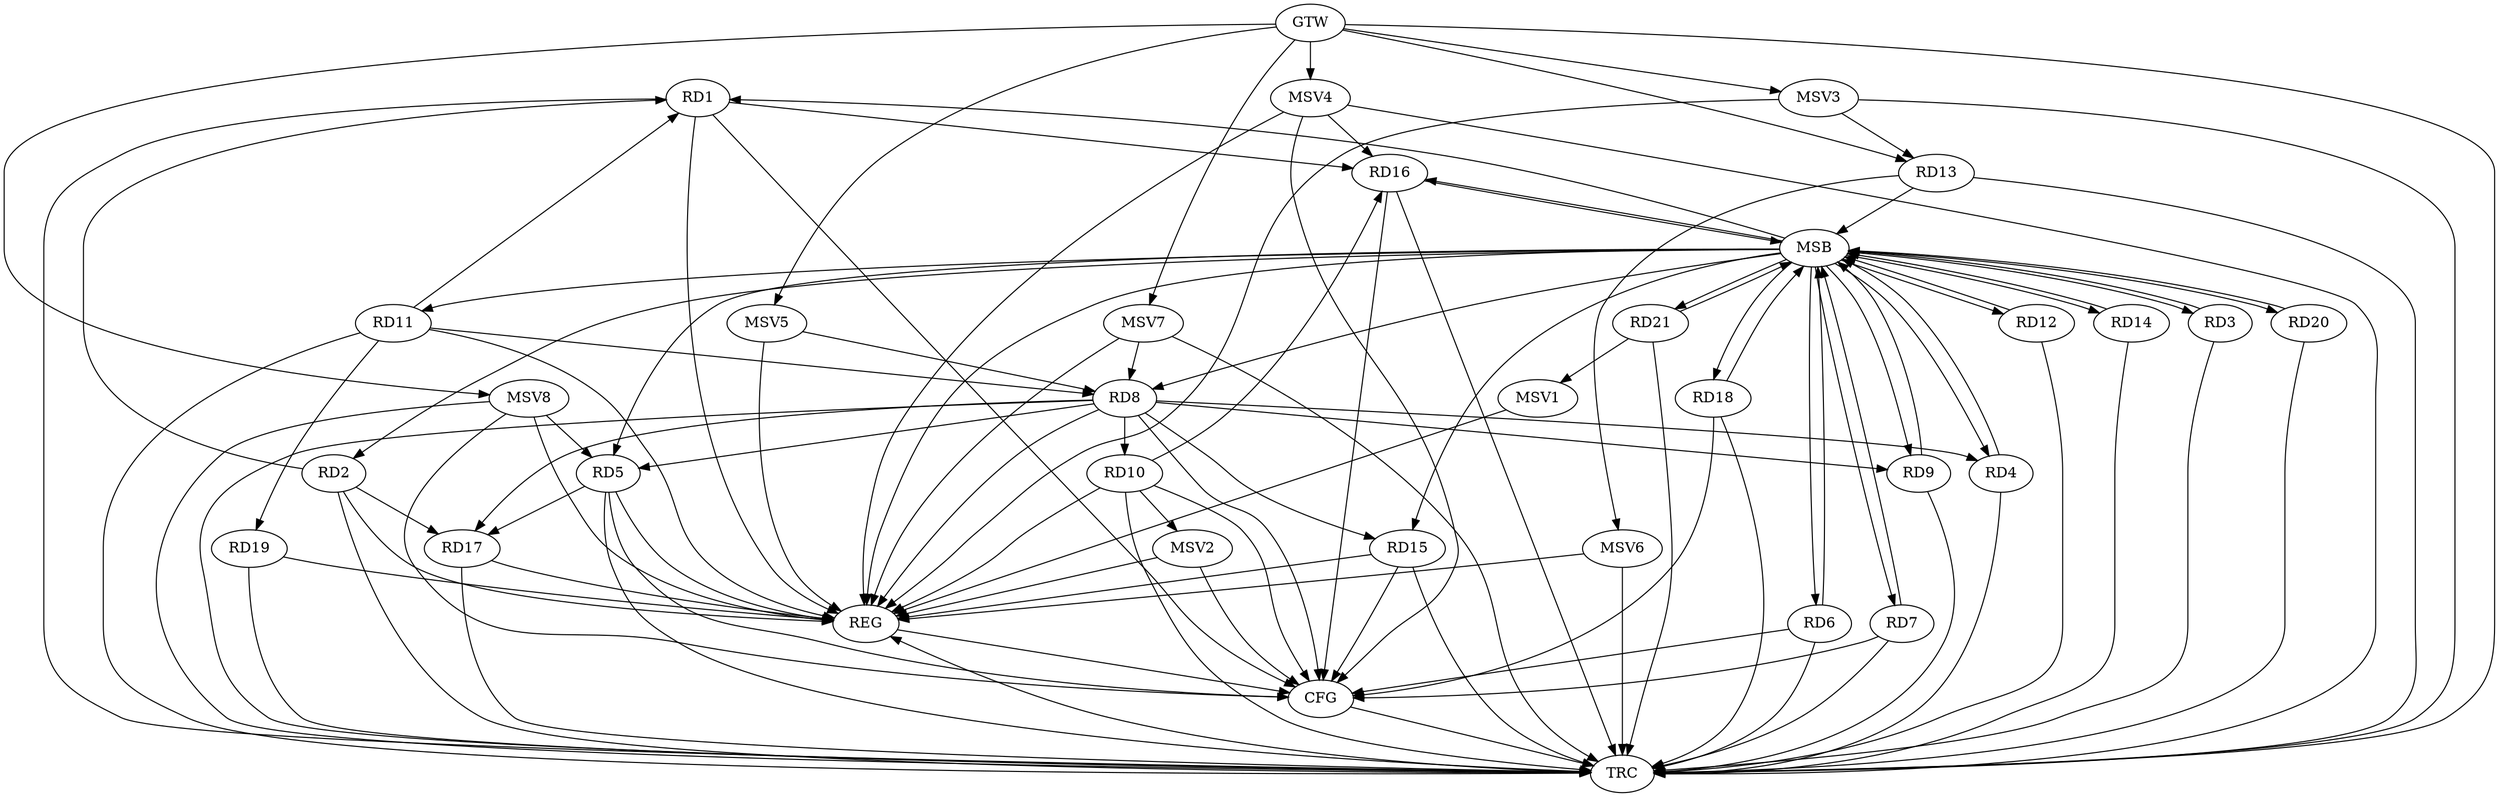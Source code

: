 strict digraph G {
  RD1 [ label="RD1" ];
  RD2 [ label="RD2" ];
  RD3 [ label="RD3" ];
  RD4 [ label="RD4" ];
  RD5 [ label="RD5" ];
  RD6 [ label="RD6" ];
  RD7 [ label="RD7" ];
  RD8 [ label="RD8" ];
  RD9 [ label="RD9" ];
  RD10 [ label="RD10" ];
  RD11 [ label="RD11" ];
  RD12 [ label="RD12" ];
  RD13 [ label="RD13" ];
  RD14 [ label="RD14" ];
  RD15 [ label="RD15" ];
  RD16 [ label="RD16" ];
  RD17 [ label="RD17" ];
  RD18 [ label="RD18" ];
  RD19 [ label="RD19" ];
  RD20 [ label="RD20" ];
  RD21 [ label="RD21" ];
  GTW [ label="GTW" ];
  REG [ label="REG" ];
  MSB [ label="MSB" ];
  CFG [ label="CFG" ];
  TRC [ label="TRC" ];
  MSV1 [ label="MSV1" ];
  MSV2 [ label="MSV2" ];
  MSV3 [ label="MSV3" ];
  MSV4 [ label="MSV4" ];
  MSV5 [ label="MSV5" ];
  MSV6 [ label="MSV6" ];
  MSV7 [ label="MSV7" ];
  MSV8 [ label="MSV8" ];
  RD2 -> RD1;
  RD11 -> RD1;
  RD1 -> RD16;
  RD2 -> RD17;
  RD8 -> RD4;
  RD5 -> RD17;
  RD8 -> RD10;
  RD11 -> RD8;
  RD8 -> RD15;
  RD8 -> RD17;
  RD10 -> RD16;
  RD11 -> RD19;
  GTW -> RD13;
  RD1 -> REG;
  RD2 -> REG;
  RD5 -> REG;
  RD8 -> REG;
  RD10 -> REG;
  RD11 -> REG;
  RD15 -> REG;
  RD17 -> REG;
  RD19 -> REG;
  RD3 -> MSB;
  MSB -> RD4;
  MSB -> RD20;
  MSB -> REG;
  RD4 -> MSB;
  MSB -> RD11;
  MSB -> RD12;
  MSB -> RD15;
  RD6 -> MSB;
  MSB -> RD1;
  MSB -> RD21;
  RD7 -> MSB;
  MSB -> RD14;
  RD9 -> MSB;
  MSB -> RD2;
  MSB -> RD6;
  MSB -> RD16;
  MSB -> RD18;
  RD12 -> MSB;
  MSB -> RD9;
  RD13 -> MSB;
  MSB -> RD8;
  RD14 -> MSB;
  MSB -> RD5;
  RD16 -> MSB;
  RD18 -> MSB;
  RD20 -> MSB;
  MSB -> RD7;
  RD21 -> MSB;
  MSB -> RD3;
  RD10 -> CFG;
  RD16 -> CFG;
  RD7 -> CFG;
  RD18 -> CFG;
  RD15 -> CFG;
  RD5 -> CFG;
  RD1 -> CFG;
  RD8 -> CFG;
  RD6 -> CFG;
  REG -> CFG;
  RD1 -> TRC;
  RD2 -> TRC;
  RD3 -> TRC;
  RD4 -> TRC;
  RD5 -> TRC;
  RD6 -> TRC;
  RD7 -> TRC;
  RD8 -> TRC;
  RD9 -> TRC;
  RD10 -> TRC;
  RD11 -> TRC;
  RD12 -> TRC;
  RD13 -> TRC;
  RD14 -> TRC;
  RD15 -> TRC;
  RD16 -> TRC;
  RD17 -> TRC;
  RD18 -> TRC;
  RD19 -> TRC;
  RD20 -> TRC;
  RD21 -> TRC;
  GTW -> TRC;
  CFG -> TRC;
  TRC -> REG;
  RD8 -> RD5;
  RD8 -> RD9;
  RD21 -> MSV1;
  MSV1 -> REG;
  RD10 -> MSV2;
  MSV2 -> REG;
  MSV2 -> CFG;
  MSV3 -> RD13;
  GTW -> MSV3;
  MSV3 -> REG;
  MSV3 -> TRC;
  MSV4 -> RD16;
  GTW -> MSV4;
  MSV4 -> REG;
  MSV4 -> TRC;
  MSV4 -> CFG;
  MSV5 -> RD8;
  GTW -> MSV5;
  MSV5 -> REG;
  RD13 -> MSV6;
  MSV6 -> REG;
  MSV6 -> TRC;
  MSV7 -> RD8;
  GTW -> MSV7;
  MSV7 -> REG;
  MSV7 -> TRC;
  MSV8 -> RD5;
  GTW -> MSV8;
  MSV8 -> REG;
  MSV8 -> TRC;
  MSV8 -> CFG;
}
